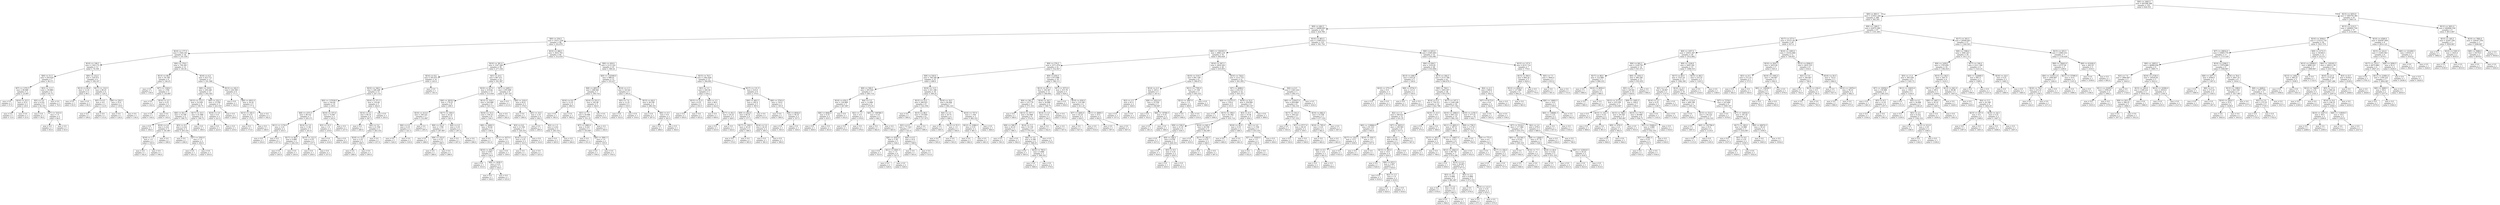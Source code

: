 digraph Tree {
node [shape=box] ;
0 [label="X[9] <= 1683.5\nmse = 645398.368\nsamples = 331\nvalue = 826.553"] ;
1 [label="X[9] <= 893.5\nmse = 123021.244\nsamples = 288\nvalue = 582.201"] ;
0 -> 1 [labeldistance=2.5, labelangle=45, headlabel="True"] ;
2 [label="X[9] <= 482.5\nmse = 34688.693\nsamples = 221\nvalue = 424.769"] ;
1 -> 2 ;
3 [label="X[9] <= 254.5\nmse = 10211.536\nsamples = 98\nvalue = 252.878"] ;
2 -> 3 ;
4 [label="X[10] <= 177.0\nmse = 3582.541\nsamples = 34\nvalue = 141.559"] ;
3 -> 4 ;
5 [label="X[10] <= 108.5\nmse = 1303.172\nsamples = 13\nvalue = 76.538"] ;
4 -> 5 ;
6 [label="X[9] <= 51.5\nmse = 450.816\nsamples = 7\nvalue = 48.571"] ;
5 -> 6 ;
7 [label="X[7] <= 1370.5\nmse = 80.889\nsamples = 3\nvalue = 25.667"] ;
6 -> 7 ;
8 [label="mse = 0.0\nsamples = 1\nvalue = 37.0"] ;
7 -> 8 ;
9 [label="X[10] <= 25.5\nmse = 25.0\nsamples = 2\nvalue = 20.0"] ;
7 -> 9 ;
10 [label="mse = 0.0\nsamples = 1\nvalue = 15.0"] ;
9 -> 10 ;
11 [label="mse = 0.0\nsamples = 1\nvalue = 25.0"] ;
9 -> 11 ;
12 [label="X[3] <= 11.5\nmse = 39.688\nsamples = 4\nvalue = 65.75"] ;
6 -> 12 ;
13 [label="X[5] <= 3.0\nmse = 6.222\nsamples = 3\nvalue = 62.333"] ;
12 -> 13 ;
14 [label="mse = 0.0\nsamples = 1\nvalue = 59.0"] ;
13 -> 14 ;
15 [label="X[7] <= 3333.0\nmse = 1.0\nsamples = 2\nvalue = 64.0"] ;
13 -> 15 ;
16 [label="mse = 0.0\nsamples = 1\nvalue = 65.0"] ;
15 -> 16 ;
17 [label="mse = 0.0\nsamples = 1\nvalue = 63.0"] ;
15 -> 17 ;
18 [label="mse = 0.0\nsamples = 1\nvalue = 76.0"] ;
12 -> 18 ;
19 [label="X[9] <= 122.5\nmse = 320.472\nsamples = 6\nvalue = 109.167"] ;
5 -> 19 ;
20 [label="X[13] <= 85.0\nmse = 12.25\nsamples = 2\nvalue = 86.5"] ;
19 -> 20 ;
21 [label="mse = 0.0\nsamples = 1\nvalue = 83.0"] ;
20 -> 21 ;
22 [label="mse = 0.0\nsamples = 1\nvalue = 90.0"] ;
20 -> 22 ;
23 [label="X[17] <= 110.5\nmse = 89.25\nsamples = 4\nvalue = 120.5"] ;
19 -> 23 ;
24 [label="X[5] <= 6.5\nmse = 9.0\nsamples = 2\nvalue = 112.0"] ;
23 -> 24 ;
25 [label="mse = 0.0\nsamples = 1\nvalue = 109.0"] ;
24 -> 25 ;
26 [label="mse = 0.0\nsamples = 1\nvalue = 115.0"] ;
24 -> 26 ;
27 [label="X[9] <= 230.5\nmse = 25.0\nsamples = 2\nvalue = 129.0"] ;
23 -> 27 ;
28 [label="mse = 0.0\nsamples = 1\nvalue = 124.0"] ;
27 -> 28 ;
29 [label="mse = 0.0\nsamples = 1\nvalue = 134.0"] ;
27 -> 29 ;
30 [label="X[9] <= 178.0\nmse = 756.345\nsamples = 21\nvalue = 181.81"] ;
4 -> 30 ;
31 [label="X[13] <= 96.0\nmse = 36.188\nsamples = 4\nvalue = 140.25"] ;
30 -> 31 ;
32 [label="mse = 0.0\nsamples = 1\nvalue = 130.0"] ;
31 -> 32 ;
33 [label="X[7] <= 1320.0\nmse = 1.556\nsamples = 3\nvalue = 143.667"] ;
31 -> 33 ;
34 [label="mse = 0.0\nsamples = 1\nvalue = 142.0"] ;
33 -> 34 ;
35 [label="X[14] <= 2.5\nmse = 0.25\nsamples = 2\nvalue = 144.5"] ;
33 -> 35 ;
36 [label="mse = 0.0\nsamples = 1\nvalue = 144.0"] ;
35 -> 36 ;
37 [label="mse = 0.0\nsamples = 1\nvalue = 145.0"] ;
35 -> 37 ;
38 [label="X[16] <= 6.5\nmse = 423.772\nsamples = 17\nvalue = 191.588"] ;
30 -> 38 ;
39 [label="X[9] <= 219.0\nmse = 204.248\nsamples = 11\nvalue = 202.545"] ;
38 -> 39 ;
40 [label="X[13] <= 172.5\nmse = 52.938\nsamples = 8\nvalue = 194.75"] ;
39 -> 40 ;
41 [label="X[8] <= 921.5\nmse = 14.188\nsamples = 4\nvalue = 189.75"] ;
40 -> 41 ;
42 [label="mse = 0.0\nsamples = 1\nvalue = 184.0"] ;
41 -> 42 ;
43 [label="X[16] <= 4.0\nmse = 4.222\nsamples = 3\nvalue = 191.667"] ;
41 -> 43 ;
44 [label="X[16] <= 1.5\nmse = 1.0\nsamples = 2\nvalue = 193.0"] ;
43 -> 44 ;
45 [label="mse = 0.0\nsamples = 1\nvalue = 192.0"] ;
44 -> 45 ;
46 [label="mse = 0.0\nsamples = 1\nvalue = 194.0"] ;
44 -> 46 ;
47 [label="mse = 0.0\nsamples = 1\nvalue = 189.0"] ;
43 -> 47 ;
48 [label="X[17] <= 25.5\nmse = 41.688\nsamples = 4\nvalue = 199.75"] ;
40 -> 48 ;
49 [label="X[5] <= 9.5\nmse = 4.222\nsamples = 3\nvalue = 203.333"] ;
48 -> 49 ;
50 [label="mse = 0.0\nsamples = 1\nvalue = 206.0"] ;
49 -> 50 ;
51 [label="X[7] <= 2502.0\nmse = 1.0\nsamples = 2\nvalue = 202.0"] ;
49 -> 51 ;
52 [label="mse = 0.0\nsamples = 1\nvalue = 201.0"] ;
51 -> 52 ;
53 [label="mse = 0.0\nsamples = 1\nvalue = 203.0"] ;
51 -> 53 ;
54 [label="mse = 0.0\nsamples = 1\nvalue = 189.0"] ;
48 -> 54 ;
55 [label="X[9] <= 232.5\nmse = 13.556\nsamples = 3\nvalue = 223.333"] ;
39 -> 55 ;
56 [label="X[16] <= 3.0\nmse = 4.0\nsamples = 2\nvalue = 221.0"] ;
55 -> 56 ;
57 [label="mse = 0.0\nsamples = 1\nvalue = 223.0"] ;
56 -> 57 ;
58 [label="mse = 0.0\nsamples = 1\nvalue = 219.0"] ;
56 -> 58 ;
59 [label="mse = 0.0\nsamples = 1\nvalue = 228.0"] ;
55 -> 59 ;
60 [label="X[13] <= 162.5\nmse = 202.583\nsamples = 6\nvalue = 171.5"] ;
38 -> 60 ;
61 [label="mse = 0.0\nsamples = 1\nvalue = 142.0"] ;
60 -> 61 ;
62 [label="X[8] <= 4931.0\nmse = 34.24\nsamples = 5\nvalue = 177.4"] ;
60 -> 62 ;
63 [label="X[13] <= 183.5\nmse = 6.25\nsamples = 2\nvalue = 170.5"] ;
62 -> 63 ;
64 [label="mse = 0.0\nsamples = 1\nvalue = 173.0"] ;
63 -> 64 ;
65 [label="mse = 0.0\nsamples = 1\nvalue = 168.0"] ;
63 -> 65 ;
66 [label="mse = 0.0\nsamples = 3\nvalue = 182.0"] ;
62 -> 66 ;
67 [label="X[10] <= 484.5\nmse = 3652.703\nsamples = 64\nvalue = 312.016"] ;
3 -> 67 ;
68 [label="X[10] <= 381.0\nmse = 1547.268\nsamples = 39\nvalue = 277.256"] ;
67 -> 68 ;
69 [label="X[14] <= 8.0\nmse = 505.875\nsamples = 16\nvalue = 243.0"] ;
68 -> 69 ;
70 [label="X[10] <= 348.5\nmse = 266.249\nsamples = 15\nvalue = 247.133"] ;
69 -> 70 ;
71 [label="X[0] <= 137039.5\nmse = 144.64\nsamples = 10\nvalue = 239.4"] ;
70 -> 71 ;
72 [label="X[8] <= 2373.5\nmse = 48.531\nsamples = 7\nvalue = 245.571"] ;
71 -> 72 ;
73 [label="X[11] <= 1176.0\nmse = 2.25\nsamples = 2\nvalue = 255.5"] ;
72 -> 73 ;
74 [label="mse = 0.0\nsamples = 1\nvalue = 254.0"] ;
73 -> 74 ;
75 [label="mse = 0.0\nsamples = 1\nvalue = 257.0"] ;
73 -> 75 ;
76 [label="X[14] <= 3.0\nmse = 11.84\nsamples = 5\nvalue = 241.6"] ;
72 -> 76 ;
77 [label="X[17] <= 89.5\nmse = 0.889\nsamples = 3\nvalue = 244.333"] ;
76 -> 77 ;
78 [label="mse = 0.0\nsamples = 2\nvalue = 245.0"] ;
77 -> 78 ;
79 [label="mse = 0.0\nsamples = 1\nvalue = 243.0"] ;
77 -> 79 ;
80 [label="X[15] <= 121.0\nmse = 0.25\nsamples = 2\nvalue = 237.5"] ;
76 -> 80 ;
81 [label="mse = 0.0\nsamples = 1\nvalue = 238.0"] ;
80 -> 81 ;
82 [label="mse = 0.0\nsamples = 1\nvalue = 237.0"] ;
80 -> 82 ;
83 [label="X[10] <= 337.0\nmse = 72.667\nsamples = 3\nvalue = 225.0"] ;
71 -> 83 ;
84 [label="X[3] <= 10.5\nmse = 1.0\nsamples = 2\nvalue = 219.0"] ;
83 -> 84 ;
85 [label="mse = 0.0\nsamples = 1\nvalue = 218.0"] ;
84 -> 85 ;
86 [label="mse = 0.0\nsamples = 1\nvalue = 220.0"] ;
84 -> 86 ;
87 [label="mse = 0.0\nsamples = 1\nvalue = 237.0"] ;
83 -> 87 ;
88 [label="X[10] <= 371.5\nmse = 150.64\nsamples = 5\nvalue = 262.6"] ;
70 -> 88 ;
89 [label="X[14] <= 0.5\nmse = 68.25\nsamples = 4\nvalue = 267.5"] ;
88 -> 89 ;
90 [label="mse = 0.0\nsamples = 1\nvalue = 280.0"] ;
89 -> 90 ;
91 [label="X[4] <= 5.0\nmse = 21.556\nsamples = 3\nvalue = 263.333"] ;
89 -> 91 ;
92 [label="X[16] <= 15.0\nmse = 2.25\nsamples = 2\nvalue = 266.5"] ;
91 -> 92 ;
93 [label="mse = 0.0\nsamples = 1\nvalue = 268.0"] ;
92 -> 93 ;
94 [label="mse = 0.0\nsamples = 1\nvalue = 265.0"] ;
92 -> 94 ;
95 [label="mse = 0.0\nsamples = 1\nvalue = 257.0"] ;
91 -> 95 ;
96 [label="mse = 0.0\nsamples = 1\nvalue = 243.0"] ;
88 -> 96 ;
97 [label="mse = 0.0\nsamples = 1\nvalue = 181.0"] ;
69 -> 97 ;
98 [label="X[3] <= 10.5\nmse = 887.471\nsamples = 23\nvalue = 301.087"] ;
68 -> 98 ;
99 [label="X[10] <= 427.0\nmse = 419.82\nsamples = 17\nvalue = 313.059"] ;
98 -> 99 ;
100 [label="X[8] <= 3818.0\nmse = 179.25\nsamples = 8\nvalue = 299.5"] ;
99 -> 100 ;
101 [label="X[10] <= 413.0\nmse = 160.222\nsamples = 3\nvalue = 312.667"] ;
100 -> 101 ;
102 [label="X[6] <= 0.5\nmse = 6.25\nsamples = 2\nvalue = 321.5"] ;
101 -> 102 ;
103 [label="mse = 0.0\nsamples = 1\nvalue = 324.0"] ;
102 -> 103 ;
104 [label="mse = 0.0\nsamples = 1\nvalue = 319.0"] ;
102 -> 104 ;
105 [label="mse = 0.0\nsamples = 1\nvalue = 295.0"] ;
101 -> 105 ;
106 [label="X[17] <= 106.0\nmse = 24.24\nsamples = 5\nvalue = 291.6"] ;
100 -> 106 ;
107 [label="X[9] <= 312.0\nmse = 1.556\nsamples = 3\nvalue = 287.667"] ;
106 -> 107 ;
108 [label="mse = 0.0\nsamples = 1\nvalue = 286.0"] ;
107 -> 108 ;
109 [label="X[9] <= 333.0\nmse = 0.25\nsamples = 2\nvalue = 288.5"] ;
107 -> 109 ;
110 [label="mse = 0.0\nsamples = 1\nvalue = 289.0"] ;
109 -> 110 ;
111 [label="mse = 0.0\nsamples = 1\nvalue = 288.0"] ;
109 -> 111 ;
112 [label="X[4] <= 4.5\nmse = 0.25\nsamples = 2\nvalue = 297.5"] ;
106 -> 112 ;
113 [label="mse = 0.0\nsamples = 1\nvalue = 297.0"] ;
112 -> 113 ;
114 [label="mse = 0.0\nsamples = 1\nvalue = 298.0"] ;
112 -> 114 ;
115 [label="X[13] <= 316.5\nmse = 324.988\nsamples = 9\nvalue = 325.111"] ;
99 -> 115 ;
116 [label="X[16] <= 10.5\nmse = 104.25\nsamples = 8\nvalue = 330.5"] ;
115 -> 116 ;
117 [label="X[8] <= 2600.5\nmse = 54.64\nsamples = 5\nvalue = 336.6"] ;
116 -> 117 ;
118 [label="mse = 0.0\nsamples = 1\nvalue = 351.0"] ;
117 -> 118 ;
119 [label="X[11] <= 3475.0\nmse = 3.5\nsamples = 4\nvalue = 333.0"] ;
117 -> 119 ;
120 [label="X[10] <= 450.5\nmse = 0.667\nsamples = 3\nvalue = 334.0"] ;
119 -> 120 ;
121 [label="mse = 0.0\nsamples = 1\nvalue = 333.0"] ;
120 -> 121 ;
122 [label="X[8] <= 3439.5\nmse = 0.25\nsamples = 2\nvalue = 334.5"] ;
120 -> 122 ;
123 [label="mse = 0.0\nsamples = 1\nvalue = 334.0"] ;
122 -> 123 ;
124 [label="mse = 0.0\nsamples = 1\nvalue = 335.0"] ;
122 -> 124 ;
125 [label="mse = 0.0\nsamples = 1\nvalue = 330.0"] ;
119 -> 125 ;
126 [label="X[3] <= 9.0\nmse = 21.556\nsamples = 3\nvalue = 320.333"] ;
116 -> 126 ;
127 [label="X[14] <= 4.5\nmse = 2.25\nsamples = 2\nvalue = 323.5"] ;
126 -> 127 ;
128 [label="mse = 0.0\nsamples = 1\nvalue = 322.0"] ;
127 -> 128 ;
129 [label="mse = 0.0\nsamples = 1\nvalue = 325.0"] ;
127 -> 129 ;
130 [label="mse = 0.0\nsamples = 1\nvalue = 314.0"] ;
126 -> 130 ;
131 [label="mse = 0.0\nsamples = 1\nvalue = 282.0"] ;
115 -> 131 ;
132 [label="X[7] <= 2495.5\nmse = 655.806\nsamples = 6\nvalue = 267.167"] ;
98 -> 132 ;
133 [label="mse = 0.0\nsamples = 1\nvalue = 213.0"] ;
132 -> 133 ;
134 [label="X[9] <= 318.0\nmse = 82.8\nsamples = 5\nvalue = 278.0"] ;
132 -> 134 ;
135 [label="mse = 0.0\nsamples = 1\nvalue = 260.0"] ;
134 -> 135 ;
136 [label="X[5] <= 10.0\nmse = 2.25\nsamples = 4\nvalue = 282.5"] ;
134 -> 136 ;
137 [label="mse = 0.0\nsamples = 1\nvalue = 280.0"] ;
136 -> 137 ;
138 [label="X[2] <= 1.5\nmse = 0.222\nsamples = 3\nvalue = 283.333"] ;
136 -> 138 ;
139 [label="mse = 0.0\nsamples = 2\nvalue = 283.0"] ;
138 -> 139 ;
140 [label="mse = 0.0\nsamples = 1\nvalue = 284.0"] ;
138 -> 140 ;
141 [label="X[9] <= 426.0\nmse = 2112.102\nsamples = 25\nvalue = 366.24"] ;
67 -> 141 ;
142 [label="X[0] <= 132509.0\nmse = 988.41\nsamples = 12\nvalue = 335.417"] ;
141 -> 142 ;
143 [label="X[8] <= 4853.5\nmse = 489.061\nsamples = 7\nvalue = 356.714"] ;
142 -> 143 ;
144 [label="X[16] <= 6.0\nmse = 12.25\nsamples = 2\nvalue = 386.5"] ;
143 -> 144 ;
145 [label="mse = 0.0\nsamples = 1\nvalue = 383.0"] ;
144 -> 145 ;
146 [label="mse = 0.0\nsamples = 1\nvalue = 390.0"] ;
144 -> 146 ;
147 [label="X[10] <= 553.5\nmse = 182.96\nsamples = 5\nvalue = 344.8"] ;
143 -> 147 ;
148 [label="X[3] <= 7.5\nmse = 20.688\nsamples = 4\nvalue = 351.25"] ;
147 -> 148 ;
149 [label="X[7] <= 2983.0\nmse = 4.222\nsamples = 3\nvalue = 353.667"] ;
148 -> 149 ;
150 [label="mse = 0.0\nsamples = 1\nvalue = 351.0"] ;
149 -> 150 ;
151 [label="X[8] <= 5691.5\nmse = 1.0\nsamples = 2\nvalue = 355.0"] ;
149 -> 151 ;
152 [label="mse = 0.0\nsamples = 1\nvalue = 356.0"] ;
151 -> 152 ;
153 [label="mse = 0.0\nsamples = 1\nvalue = 354.0"] ;
151 -> 153 ;
154 [label="mse = 0.0\nsamples = 1\nvalue = 344.0"] ;
148 -> 154 ;
155 [label="mse = 0.0\nsamples = 1\nvalue = 319.0"] ;
147 -> 155 ;
156 [label="X[14] <= 2.5\nmse = 163.44\nsamples = 5\nvalue = 305.6"] ;
142 -> 156 ;
157 [label="X[5] <= 7.0\nmse = 12.25\nsamples = 2\nvalue = 319.5"] ;
156 -> 157 ;
158 [label="mse = 0.0\nsamples = 1\nvalue = 323.0"] ;
157 -> 158 ;
159 [label="mse = 0.0\nsamples = 1\nvalue = 316.0"] ;
157 -> 159 ;
160 [label="X[15] <= 64.0\nmse = 49.556\nsamples = 3\nvalue = 296.333"] ;
156 -> 160 ;
161 [label="mse = 0.0\nsamples = 1\nvalue = 287.0"] ;
160 -> 161 ;
162 [label="X[6] <= 0.5\nmse = 9.0\nsamples = 2\nvalue = 301.0"] ;
160 -> 162 ;
163 [label="mse = 0.0\nsamples = 1\nvalue = 298.0"] ;
162 -> 163 ;
164 [label="mse = 0.0\nsamples = 1\nvalue = 304.0"] ;
162 -> 164 ;
165 [label="X[15] <= 76.5\nmse = 1462.828\nsamples = 13\nvalue = 394.692"] ;
141 -> 165 ;
166 [label="X[3] <= 3.5\nmse = 284.56\nsamples = 5\nvalue = 434.2"] ;
165 -> 166 ;
167 [label="X[15] <= 21.0\nmse = 6.25\nsamples = 2\nvalue = 452.5"] ;
166 -> 167 ;
168 [label="mse = 0.0\nsamples = 1\nvalue = 450.0"] ;
167 -> 168 ;
169 [label="mse = 0.0\nsamples = 1\nvalue = 455.0"] ;
167 -> 169 ;
170 [label="X[4] <= 3.5\nmse = 98.0\nsamples = 3\nvalue = 422.0"] ;
166 -> 170 ;
171 [label="mse = 0.0\nsamples = 1\nvalue = 409.0"] ;
170 -> 171 ;
172 [label="X[17] <= 95.5\nmse = 20.25\nsamples = 2\nvalue = 428.5"] ;
170 -> 172 ;
173 [label="mse = 0.0\nsamples = 1\nvalue = 433.0"] ;
172 -> 173 ;
174 [label="mse = 0.0\nsamples = 1\nvalue = 424.0"] ;
172 -> 174 ;
175 [label="X[17] <= 131.5\nmse = 614.0\nsamples = 8\nvalue = 370.0"] ;
165 -> 175 ;
176 [label="X[9] <= 462.5\nmse = 292.4\nsamples = 5\nvalue = 385.0"] ;
175 -> 176 ;
177 [label="X[9] <= 442.0\nmse = 84.25\nsamples = 4\nvalue = 377.5"] ;
176 -> 177 ;
178 [label="X[17] <= 109.5\nmse = 20.25\nsamples = 2\nvalue = 369.5"] ;
177 -> 178 ;
179 [label="mse = 0.0\nsamples = 1\nvalue = 374.0"] ;
178 -> 179 ;
180 [label="mse = 0.0\nsamples = 1\nvalue = 365.0"] ;
178 -> 180 ;
181 [label="X[14] <= 5.0\nmse = 20.25\nsamples = 2\nvalue = 385.5"] ;
177 -> 181 ;
182 [label="mse = 0.0\nsamples = 1\nvalue = 381.0"] ;
181 -> 182 ;
183 [label="mse = 0.0\nsamples = 1\nvalue = 390.0"] ;
181 -> 183 ;
184 [label="mse = 0.0\nsamples = 1\nvalue = 415.0"] ;
176 -> 184 ;
185 [label="X[8] <= 5763.0\nmse = 150.0\nsamples = 3\nvalue = 345.0"] ;
175 -> 185 ;
186 [label="mse = 0.0\nsamples = 1\nvalue = 360.0"] ;
185 -> 186 ;
187 [label="X[8] <= 6934.0\nmse = 56.25\nsamples = 2\nvalue = 337.5"] ;
185 -> 187 ;
188 [label="mse = 0.0\nsamples = 1\nvalue = 345.0"] ;
187 -> 188 ;
189 [label="mse = 0.0\nsamples = 1\nvalue = 330.0"] ;
187 -> 189 ;
190 [label="X[10] <= 863.5\nmse = 11893.013\nsamples = 123\nvalue = 561.724"] ;
2 -> 190 ;
191 [label="X[0] <= 130195.5\nmse = 4983.119\nsamples = 70\nvalue = 492.629"] ;
190 -> 191 ;
192 [label="X[9] <= 576.5\nmse = 2571.678\nsamples = 41\nvalue = 532.927"] ;
191 -> 192 ;
193 [label="X[9] <= 520.0\nmse = 794.348\nsamples = 23\nvalue = 496.0"] ;
192 -> 193 ;
194 [label="X[9] <= 506.5\nmse = 305.918\nsamples = 7\nvalue = 465.714"] ;
193 -> 194 ;
195 [label="X[10] <= 654.5\nmse = 126.889\nsamples = 3\nvalue = 447.667"] ;
194 -> 195 ;
196 [label="X[8] <= 6640.0\nmse = 6.25\nsamples = 2\nvalue = 455.5"] ;
195 -> 196 ;
197 [label="mse = 0.0\nsamples = 1\nvalue = 458.0"] ;
196 -> 197 ;
198 [label="mse = 0.0\nsamples = 1\nvalue = 453.0"] ;
196 -> 198 ;
199 [label="mse = 0.0\nsamples = 1\nvalue = 432.0"] ;
195 -> 199 ;
200 [label="X[4] <= 5.5\nmse = 12.688\nsamples = 4\nvalue = 479.25"] ;
194 -> 200 ;
201 [label="X[2] <= 1.5\nmse = 4.0\nsamples = 2\nvalue = 476.0"] ;
200 -> 201 ;
202 [label="mse = 0.0\nsamples = 1\nvalue = 474.0"] ;
201 -> 202 ;
203 [label="mse = 0.0\nsamples = 1\nvalue = 478.0"] ;
201 -> 203 ;
204 [label="X[0] <= 108788.5\nmse = 0.25\nsamples = 2\nvalue = 482.5"] ;
200 -> 204 ;
205 [label="mse = 0.0\nsamples = 1\nvalue = 482.0"] ;
204 -> 205 ;
206 [label="mse = 0.0\nsamples = 1\nvalue = 483.0"] ;
204 -> 206 ;
207 [label="X[16] <= 13.5\nmse = 431.188\nsamples = 16\nvalue = 509.25"] ;
193 -> 207 ;
208 [label="X[15] <= 23.5\nmse = 296.025\nsamples = 9\nvalue = 522.556"] ;
207 -> 208 ;
209 [label="mse = 0.0\nsamples = 1\nvalue = 560.0"] ;
208 -> 209 ;
210 [label="X[15] <= 88.5\nmse = 135.859\nsamples = 8\nvalue = 517.875"] ;
208 -> 210 ;
211 [label="X[3] <= 6.5\nmse = 77.143\nsamples = 7\nvalue = 521.0"] ;
210 -> 211 ;
212 [label="X[8] <= 4543.0\nmse = 3.36\nsamples = 5\nvalue = 526.2"] ;
211 -> 212 ;
213 [label="mse = 0.0\nsamples = 1\nvalue = 523.0"] ;
212 -> 213 ;
214 [label="X[11] <= 6401.5\nmse = 1.0\nsamples = 4\nvalue = 527.0"] ;
212 -> 214 ;
215 [label="mse = 0.0\nsamples = 2\nvalue = 528.0"] ;
214 -> 215 ;
216 [label="mse = 0.0\nsamples = 2\nvalue = 526.0"] ;
214 -> 216 ;
217 [label="X[4] <= 6.5\nmse = 25.0\nsamples = 2\nvalue = 508.0"] ;
211 -> 217 ;
218 [label="mse = 0.0\nsamples = 1\nvalue = 503.0"] ;
217 -> 218 ;
219 [label="mse = 0.0\nsamples = 1\nvalue = 513.0"] ;
217 -> 219 ;
220 [label="mse = 0.0\nsamples = 1\nvalue = 496.0"] ;
210 -> 220 ;
221 [label="X[16] <= 18.5\nmse = 84.694\nsamples = 7\nvalue = 492.143"] ;
207 -> 221 ;
222 [label="X[4] <= 2.5\nmse = 20.75\nsamples = 4\nvalue = 499.5"] ;
221 -> 222 ;
223 [label="mse = 0.0\nsamples = 2\nvalue = 495.0"] ;
222 -> 223 ;
224 [label="X[15] <= 55.5\nmse = 1.0\nsamples = 2\nvalue = 504.0"] ;
222 -> 224 ;
225 [label="mse = 0.0\nsamples = 1\nvalue = 505.0"] ;
224 -> 225 ;
226 [label="mse = 0.0\nsamples = 1\nvalue = 503.0"] ;
224 -> 226 ;
227 [label="X[10] <= 757.0\nmse = 1.556\nsamples = 3\nvalue = 482.333"] ;
221 -> 227 ;
228 [label="X[12] <= 2386.0\nmse = 0.25\nsamples = 2\nvalue = 481.5"] ;
227 -> 228 ;
229 [label="mse = 0.0\nsamples = 1\nvalue = 482.0"] ;
228 -> 229 ;
230 [label="mse = 0.0\nsamples = 1\nvalue = 481.0"] ;
228 -> 230 ;
231 [label="mse = 0.0\nsamples = 1\nvalue = 484.0"] ;
227 -> 231 ;
232 [label="X[9] <= 654.5\nmse = 873.988\nsamples = 18\nvalue = 580.111"] ;
192 -> 232 ;
233 [label="X[13] <= 457.5\nmse = 194.367\nsamples = 13\nvalue = 564.692"] ;
232 -> 233 ;
234 [label="X[9] <= 581.5\nmse = 123.778\nsamples = 9\nvalue = 571.333"] ;
233 -> 234 ;
235 [label="mse = 0.0\nsamples = 1\nvalue = 548.0"] ;
234 -> 235 ;
236 [label="X[13] <= 357.5\nmse = 62.688\nsamples = 8\nvalue = 574.25"] ;
234 -> 236 ;
237 [label="X[9] <= 599.5\nmse = 20.25\nsamples = 2\nvalue = 586.5"] ;
236 -> 237 ;
238 [label="mse = 0.0\nsamples = 1\nvalue = 591.0"] ;
237 -> 238 ;
239 [label="mse = 0.0\nsamples = 1\nvalue = 582.0"] ;
237 -> 239 ;
240 [label="X[14] <= 5.5\nmse = 10.139\nsamples = 6\nvalue = 570.167"] ;
236 -> 240 ;
241 [label="X[4] <= 3.0\nmse = 4.188\nsamples = 4\nvalue = 568.25"] ;
240 -> 241 ;
242 [label="mse = 0.0\nsamples = 1\nvalue = 565.0"] ;
241 -> 242 ;
243 [label="X[10] <= 785.0\nmse = 0.889\nsamples = 3\nvalue = 569.333"] ;
241 -> 243 ;
244 [label="mse = 0.0\nsamples = 1\nvalue = 568.0"] ;
243 -> 244 ;
245 [label="mse = 0.0\nsamples = 2\nvalue = 570.0"] ;
243 -> 245 ;
246 [label="mse = 0.0\nsamples = 2\nvalue = 574.0"] ;
240 -> 246 ;
247 [label="X[16] <= 26.5\nmse = 30.688\nsamples = 4\nvalue = 549.75"] ;
233 -> 247 ;
248 [label="X[14] <= 3.5\nmse = 6.25\nsamples = 2\nvalue = 544.5"] ;
247 -> 248 ;
249 [label="mse = 0.0\nsamples = 1\nvalue = 542.0"] ;
248 -> 249 ;
250 [label="mse = 0.0\nsamples = 1\nvalue = 547.0"] ;
248 -> 250 ;
251 [label="mse = 0.0\nsamples = 2\nvalue = 555.0"] ;
247 -> 251 ;
252 [label="X[7] <= 3573.0\nmse = 415.76\nsamples = 5\nvalue = 620.2"] ;
232 -> 252 ;
253 [label="mse = 0.0\nsamples = 1\nvalue = 656.0"] ;
252 -> 253 ;
254 [label="X[10] <= 830.0\nmse = 119.188\nsamples = 4\nvalue = 611.25"] ;
252 -> 254 ;
255 [label="X[7] <= 4405.0\nmse = 42.25\nsamples = 2\nvalue = 620.5"] ;
254 -> 255 ;
256 [label="mse = 0.0\nsamples = 1\nvalue = 627.0"] ;
255 -> 256 ;
257 [label="mse = 0.0\nsamples = 1\nvalue = 614.0"] ;
255 -> 257 ;
258 [label="X[11] <= 4669.5\nmse = 25.0\nsamples = 2\nvalue = 602.0"] ;
254 -> 258 ;
259 [label="mse = 0.0\nsamples = 1\nvalue = 597.0"] ;
258 -> 259 ;
260 [label="mse = 0.0\nsamples = 1\nvalue = 607.0"] ;
258 -> 260 ;
261 [label="X[10] <= 597.5\nmse = 2850.502\nsamples = 29\nvalue = 435.655"] ;
191 -> 261 ;
262 [label="X[10] <= 519.5\nmse = 991.109\nsamples = 8\nvalue = 368.875"] ;
261 -> 262 ;
263 [label="X[14] <= 4.5\nmse = 293.2\nsamples = 5\nvalue = 347.0"] ;
262 -> 263 ;
264 [label="X[2] <= 2.5\nmse = 81.0\nsamples = 2\nvalue = 328.0"] ;
263 -> 264 ;
265 [label="mse = 0.0\nsamples = 1\nvalue = 337.0"] ;
264 -> 265 ;
266 [label="mse = 0.0\nsamples = 1\nvalue = 319.0"] ;
264 -> 266 ;
267 [label="X[8] <= 10213.0\nmse = 33.556\nsamples = 3\nvalue = 359.667"] ;
263 -> 267 ;
268 [label="mse = 0.0\nsamples = 1\nvalue = 352.0"] ;
267 -> 268 ;
269 [label="X[8] <= 19780.5\nmse = 6.25\nsamples = 2\nvalue = 363.5"] ;
267 -> 269 ;
270 [label="mse = 0.0\nsamples = 1\nvalue = 361.0"] ;
269 -> 270 ;
271 [label="mse = 0.0\nsamples = 1\nvalue = 366.0"] ;
269 -> 271 ;
272 [label="X[11] <= 7785.0\nmse = 27.556\nsamples = 3\nvalue = 405.333"] ;
262 -> 272 ;
273 [label="X[12] <= 3087.0\nmse = 1.0\nsamples = 2\nvalue = 409.0"] ;
272 -> 273 ;
274 [label="mse = 0.0\nsamples = 1\nvalue = 408.0"] ;
273 -> 274 ;
275 [label="mse = 0.0\nsamples = 1\nvalue = 410.0"] ;
273 -> 275 ;
276 [label="mse = 0.0\nsamples = 1\nvalue = 398.0"] ;
272 -> 276 ;
277 [label="X[10] <= 726.0\nmse = 1212.753\nsamples = 21\nvalue = 461.095"] ;
261 -> 277 ;
278 [label="X[7] <= 4688.0\nmse = 434.515\nsamples = 14\nvalue = 445.357"] ;
277 -> 278 ;
279 [label="X[0] <= 131373.5\nmse = 150.0\nsamples = 8\nvalue = 432.0"] ;
278 -> 279 ;
280 [label="mse = 0.0\nsamples = 1\nvalue = 406.0"] ;
279 -> 280 ;
281 [label="X[15] <= 196.0\nmse = 61.061\nsamples = 7\nvalue = 435.714"] ;
279 -> 281 ;
282 [label="X[9] <= 528.5\nmse = 21.25\nsamples = 4\nvalue = 430.5"] ;
281 -> 282 ;
283 [label="mse = 0.0\nsamples = 1\nvalue = 437.0"] ;
282 -> 283 ;
284 [label="X[9] <= 546.5\nmse = 9.556\nsamples = 3\nvalue = 428.333"] ;
282 -> 284 ;
285 [label="mse = 0.0\nsamples = 1\nvalue = 424.0"] ;
284 -> 285 ;
286 [label="X[5] <= 9.5\nmse = 0.25\nsamples = 2\nvalue = 430.5"] ;
284 -> 286 ;
287 [label="mse = 0.0\nsamples = 1\nvalue = 430.0"] ;
286 -> 287 ;
288 [label="mse = 0.0\nsamples = 1\nvalue = 431.0"] ;
286 -> 288 ;
289 [label="X[10] <= 645.5\nmse = 29.556\nsamples = 3\nvalue = 442.667"] ;
281 -> 289 ;
290 [label="mse = 0.0\nsamples = 1\nvalue = 435.0"] ;
289 -> 290 ;
291 [label="X[17] <= 262.5\nmse = 0.25\nsamples = 2\nvalue = 446.5"] ;
289 -> 291 ;
292 [label="mse = 0.0\nsamples = 1\nvalue = 446.0"] ;
291 -> 292 ;
293 [label="mse = 0.0\nsamples = 1\nvalue = 447.0"] ;
291 -> 293 ;
294 [label="X[16] <= 52.0\nmse = 258.806\nsamples = 6\nvalue = 463.167"] ;
278 -> 294 ;
295 [label="X[3] <= 8.5\nmse = 19.36\nsamples = 5\nvalue = 456.2"] ;
294 -> 295 ;
296 [label="X[16] <= 26.5\nmse = 0.25\nsamples = 2\nvalue = 460.5"] ;
295 -> 296 ;
297 [label="mse = 0.0\nsamples = 1\nvalue = 460.0"] ;
296 -> 297 ;
298 [label="mse = 0.0\nsamples = 1\nvalue = 461.0"] ;
296 -> 298 ;
299 [label="X[1] <= 2.0\nmse = 11.556\nsamples = 3\nvalue = 453.333"] ;
295 -> 299 ;
300 [label="X[7] <= 11620.0\nmse = 1.0\nsamples = 2\nvalue = 451.0"] ;
299 -> 300 ;
301 [label="mse = 0.0\nsamples = 1\nvalue = 452.0"] ;
300 -> 301 ;
302 [label="mse = 0.0\nsamples = 1\nvalue = 450.0"] ;
300 -> 302 ;
303 [label="mse = 0.0\nsamples = 1\nvalue = 458.0"] ;
299 -> 303 ;
304 [label="mse = 0.0\nsamples = 1\nvalue = 498.0"] ;
294 -> 304 ;
305 [label="X[4] <= 6.5\nmse = 1283.102\nsamples = 7\nvalue = 492.571"] ;
277 -> 305 ;
306 [label="X[0] <= 135037.0\nmse = 829.889\nsamples = 6\nvalue = 502.333"] ;
305 -> 306 ;
307 [label="X[17] <= 101.0\nmse = 356.222\nsamples = 3\nvalue = 527.333"] ;
306 -> 307 ;
308 [label="mse = 0.0\nsamples = 1\nvalue = 503.0"] ;
307 -> 308 ;
309 [label="X[7] <= 9717.0\nmse = 90.25\nsamples = 2\nvalue = 539.5"] ;
307 -> 309 ;
310 [label="mse = 0.0\nsamples = 1\nvalue = 530.0"] ;
309 -> 310 ;
311 [label="mse = 0.0\nsamples = 1\nvalue = 549.0"] ;
309 -> 311 ;
312 [label="X[10] <= 862.0\nmse = 53.556\nsamples = 3\nvalue = 477.333"] ;
306 -> 312 ;
313 [label="X[10] <= 795.0\nmse = 0.25\nsamples = 2\nvalue = 482.5"] ;
312 -> 313 ;
314 [label="mse = 0.0\nsamples = 1\nvalue = 482.0"] ;
313 -> 314 ;
315 [label="mse = 0.0\nsamples = 1\nvalue = 483.0"] ;
313 -> 315 ;
316 [label="mse = 0.0\nsamples = 1\nvalue = 467.0"] ;
312 -> 316 ;
317 [label="mse = 0.0\nsamples = 1\nvalue = 434.0"] ;
305 -> 317 ;
318 [label="X[9] <= 835.0\nmse = 6385.905\nsamples = 53\nvalue = 652.981"] ;
190 -> 318 ;
319 [label="X[9] <= 638.5\nmse = 3332.81\nsamples = 46\nvalue = 633.804"] ;
318 -> 319 ;
320 [label="X[13] <= 406.5\nmse = 418.24\nsamples = 5\nvalue = 526.6"] ;
319 -> 320 ;
321 [label="X[10] <= 2751.0\nmse = 8.0\nsamples = 3\nvalue = 511.0"] ;
320 -> 321 ;
322 [label="mse = 0.0\nsamples = 2\nvalue = 513.0"] ;
321 -> 322 ;
323 [label="mse = 0.0\nsamples = 1\nvalue = 507.0"] ;
321 -> 323 ;
324 [label="X[8] <= 9754.5\nmse = 121.0\nsamples = 2\nvalue = 550.0"] ;
320 -> 324 ;
325 [label="mse = 0.0\nsamples = 1\nvalue = 561.0"] ;
324 -> 325 ;
326 [label="mse = 0.0\nsamples = 1\nvalue = 539.0"] ;
324 -> 326 ;
327 [label="X[15] <= 304.5\nmse = 2115.766\nsamples = 41\nvalue = 646.878"] ;
319 -> 327 ;
328 [label="X[9] <= 709.5\nmse = 1605.507\nsamples = 38\nvalue = 653.579"] ;
327 -> 328 ;
329 [label="X[14] <= 4.5\nmse = 730.311\nsamples = 14\nvalue = 622.786"] ;
328 -> 329 ;
330 [label="X[2] <= 1.5\nmse = 349.021\nsamples = 12\nvalue = 631.25"] ;
329 -> 330 ;
331 [label="X[0] <= 118984.0\nmse = 81.333\nsamples = 6\nvalue = 645.0"] ;
330 -> 331 ;
332 [label="X[17] <= 120.5\nmse = 13.5\nsamples = 4\nvalue = 639.0"] ;
331 -> 332 ;
333 [label="X[6] <= 0.5\nmse = 2.0\nsamples = 3\nvalue = 641.0"] ;
332 -> 333 ;
334 [label="mse = 0.0\nsamples = 2\nvalue = 642.0"] ;
333 -> 334 ;
335 [label="mse = 0.0\nsamples = 1\nvalue = 639.0"] ;
333 -> 335 ;
336 [label="mse = 0.0\nsamples = 1\nvalue = 633.0"] ;
332 -> 336 ;
337 [label="X[10] <= 930.5\nmse = 1.0\nsamples = 2\nvalue = 657.0"] ;
331 -> 337 ;
338 [label="mse = 0.0\nsamples = 1\nvalue = 656.0"] ;
337 -> 338 ;
339 [label="mse = 0.0\nsamples = 1\nvalue = 658.0"] ;
337 -> 339 ;
340 [label="X[7] <= 5655.0\nmse = 238.583\nsamples = 6\nvalue = 617.5"] ;
330 -> 340 ;
341 [label="X[5] <= 6.0\nmse = 63.04\nsamples = 5\nvalue = 623.6"] ;
340 -> 341 ;
342 [label="X[13] <= 385.0\nmse = 14.0\nsamples = 4\nvalue = 620.0"] ;
341 -> 342 ;
343 [label="mse = 0.0\nsamples = 1\nvalue = 626.0"] ;
342 -> 343 ;
344 [label="X[9] <= 655.5\nmse = 2.667\nsamples = 3\nvalue = 618.0"] ;
342 -> 344 ;
345 [label="mse = 0.0\nsamples = 1\nvalue = 616.0"] ;
344 -> 345 ;
346 [label="X[2] <= 2.5\nmse = 1.0\nsamples = 2\nvalue = 619.0"] ;
344 -> 346 ;
347 [label="mse = 0.0\nsamples = 1\nvalue = 620.0"] ;
346 -> 347 ;
348 [label="mse = 0.0\nsamples = 1\nvalue = 618.0"] ;
346 -> 348 ;
349 [label="mse = 0.0\nsamples = 1\nvalue = 638.0"] ;
341 -> 349 ;
350 [label="mse = 0.0\nsamples = 1\nvalue = 587.0"] ;
340 -> 350 ;
351 [label="X[16] <= 23.5\nmse = 9.0\nsamples = 2\nvalue = 572.0"] ;
329 -> 351 ;
352 [label="mse = 0.0\nsamples = 1\nvalue = 575.0"] ;
351 -> 352 ;
353 [label="mse = 0.0\nsamples = 1\nvalue = 569.0"] ;
351 -> 353 ;
354 [label="X[17] <= 197.5\nmse = 1240.248\nsamples = 24\nvalue = 671.542"] ;
328 -> 354 ;
355 [label="X[10] <= 1060.0\nmse = 695.122\nsamples = 14\nvalue = 692.143"] ;
354 -> 355 ;
356 [label="X[11] <= 4852.5\nmse = 387.8\nsamples = 10\nvalue = 680.0"] ;
355 -> 356 ;
357 [label="X[13] <= 383.5\nmse = 36.0\nsamples = 2\nvalue = 714.0"] ;
356 -> 357 ;
358 [label="mse = 0.0\nsamples = 1\nvalue = 720.0"] ;
357 -> 358 ;
359 [label="mse = 0.0\nsamples = 1\nvalue = 708.0"] ;
357 -> 359 ;
360 [label="X[11] <= 14857.0\nmse = 114.5\nsamples = 8\nvalue = 671.5"] ;
356 -> 360 ;
361 [label="X[12] <= 2943.0\nmse = 68.776\nsamples = 7\nvalue = 674.286"] ;
360 -> 361 ;
362 [label="mse = 0.0\nsamples = 1\nvalue = 658.0"] ;
361 -> 362 ;
363 [label="X[14] <= 4.5\nmse = 28.667\nsamples = 6\nvalue = 677.0"] ;
361 -> 363 ;
364 [label="X[3] <= 3.5\nmse = 6.889\nsamples = 3\nvalue = 681.667"] ;
363 -> 364 ;
365 [label="mse = 0.0\nsamples = 1\nvalue = 678.0"] ;
364 -> 365 ;
366 [label="X[3] <= 5.0\nmse = 0.25\nsamples = 2\nvalue = 683.5"] ;
364 -> 366 ;
367 [label="mse = 0.0\nsamples = 1\nvalue = 684.0"] ;
366 -> 367 ;
368 [label="mse = 0.0\nsamples = 1\nvalue = 683.0"] ;
366 -> 368 ;
369 [label="X[2] <= 2.5\nmse = 6.889\nsamples = 3\nvalue = 672.333"] ;
363 -> 369 ;
370 [label="mse = 0.0\nsamples = 1\nvalue = 676.0"] ;
369 -> 370 ;
371 [label="X[15] <= 115.5\nmse = 0.25\nsamples = 2\nvalue = 670.5"] ;
369 -> 371 ;
372 [label="mse = 0.0\nsamples = 1\nvalue = 671.0"] ;
371 -> 372 ;
373 [label="mse = 0.0\nsamples = 1\nvalue = 670.0"] ;
371 -> 373 ;
374 [label="mse = 0.0\nsamples = 1\nvalue = 652.0"] ;
360 -> 374 ;
375 [label="X[9] <= 758.5\nmse = 173.25\nsamples = 4\nvalue = 722.5"] ;
355 -> 375 ;
376 [label="mse = 0.0\nsamples = 1\nvalue = 700.0"] ;
375 -> 376 ;
377 [label="X[9] <= 775.0\nmse = 6.0\nsamples = 3\nvalue = 730.0"] ;
375 -> 377 ;
378 [label="mse = 0.0\nsamples = 1\nvalue = 733.0"] ;
377 -> 378 ;
379 [label="X[17] <= 164.0\nmse = 2.25\nsamples = 2\nvalue = 728.5"] ;
377 -> 379 ;
380 [label="mse = 0.0\nsamples = 1\nvalue = 730.0"] ;
379 -> 380 ;
381 [label="mse = 0.0\nsamples = 1\nvalue = 727.0"] ;
379 -> 381 ;
382 [label="X[10] <= 1156.5\nmse = 577.41\nsamples = 10\nvalue = 642.7"] ;
354 -> 382 ;
383 [label="X[7] <= 5519.0\nmse = 117.984\nsamples = 8\nvalue = 633.375"] ;
382 -> 383 ;
384 [label="X[0] <= 122746.5\nmse = 6.222\nsamples = 3\nvalue = 645.333"] ;
383 -> 384 ;
385 [label="mse = 0.0\nsamples = 1\nvalue = 642.0"] ;
384 -> 385 ;
386 [label="X[14] <= 7.5\nmse = 1.0\nsamples = 2\nvalue = 647.0"] ;
384 -> 386 ;
387 [label="mse = 0.0\nsamples = 1\nvalue = 646.0"] ;
386 -> 387 ;
388 [label="mse = 0.0\nsamples = 1\nvalue = 648.0"] ;
386 -> 388 ;
389 [label="X[8] <= 12849.5\nmse = 47.76\nsamples = 5\nvalue = 626.2"] ;
383 -> 389 ;
390 [label="X[16] <= 40.0\nmse = 0.222\nsamples = 3\nvalue = 631.333"] ;
389 -> 390 ;
391 [label="mse = 0.0\nsamples = 1\nvalue = 632.0"] ;
390 -> 391 ;
392 [label="mse = 0.0\nsamples = 2\nvalue = 631.0"] ;
390 -> 392 ;
393 [label="X[0] <= 123618.5\nmse = 20.25\nsamples = 2\nvalue = 618.5"] ;
389 -> 393 ;
394 [label="mse = 0.0\nsamples = 1\nvalue = 623.0"] ;
393 -> 394 ;
395 [label="mse = 0.0\nsamples = 1\nvalue = 614.0"] ;
393 -> 395 ;
396 [label="X[2] <= 2.0\nmse = 676.0\nsamples = 2\nvalue = 680.0"] ;
382 -> 396 ;
397 [label="mse = 0.0\nsamples = 1\nvalue = 654.0"] ;
396 -> 397 ;
398 [label="mse = 0.0\nsamples = 1\nvalue = 706.0"] ;
396 -> 398 ;
399 [label="X[4] <= 4.5\nmse = 806.0\nsamples = 3\nvalue = 562.0"] ;
327 -> 399 ;
400 [label="X[7] <= 9172.0\nmse = 9.0\nsamples = 2\nvalue = 542.0"] ;
399 -> 400 ;
401 [label="mse = 0.0\nsamples = 1\nvalue = 545.0"] ;
400 -> 401 ;
402 [label="mse = 0.0\nsamples = 1\nvalue = 539.0"] ;
400 -> 402 ;
403 [label="mse = 0.0\nsamples = 1\nvalue = 602.0"] ;
399 -> 403 ;
404 [label="X[15] <= 137.0\nmse = 8151.714\nsamples = 7\nvalue = 779.0"] ;
318 -> 404 ;
405 [label="X[15] <= 99.0\nmse = 984.24\nsamples = 5\nvalue = 829.4"] ;
404 -> 405 ;
406 [label="X[12] <= 4000.0\nmse = 127.688\nsamples = 4\nvalue = 844.25"] ;
405 -> 406 ;
407 [label="mse = 0.0\nsamples = 1\nvalue = 863.0"] ;
406 -> 407 ;
408 [label="X[8] <= 14663.5\nmse = 14.0\nsamples = 3\nvalue = 838.0"] ;
406 -> 408 ;
409 [label="X[0] <= 108081.5\nmse = 2.25\nsamples = 2\nvalue = 835.5"] ;
408 -> 409 ;
410 [label="mse = 0.0\nsamples = 1\nvalue = 837.0"] ;
409 -> 410 ;
411 [label="mse = 0.0\nsamples = 1\nvalue = 834.0"] ;
409 -> 411 ;
412 [label="mse = 0.0\nsamples = 1\nvalue = 843.0"] ;
408 -> 412 ;
413 [label="mse = 0.0\nsamples = 1\nvalue = 770.0"] ;
405 -> 413 ;
414 [label="X[5] <= 7.5\nmse = 3844.0\nsamples = 2\nvalue = 653.0"] ;
404 -> 414 ;
415 [label="mse = 0.0\nsamples = 1\nvalue = 591.0"] ;
414 -> 415 ;
416 [label="mse = 0.0\nsamples = 1\nvalue = 715.0"] ;
414 -> 416 ;
417 [label="X[9] <= 1360.5\nmse = 62970.399\nsamples = 67\nvalue = 1101.493"] ;
1 -> 417 ;
418 [label="X[17] <= 277.0\nmse = 25127.04\nsamples = 40\nvalue = 937.4"] ;
417 -> 418 ;
419 [label="X[9] <= 1057.0\nmse = 10031.567\nsamples = 29\nvalue = 1012.862"] ;
418 -> 419 ;
420 [label="X[9] <= 942.5\nmse = 1229.781\nsamples = 14\nvalue = 921.071"] ;
419 -> 420 ;
421 [label="X[17] <= 98.0\nmse = 122.889\nsamples = 3\nvalue = 868.333"] ;
420 -> 421 ;
422 [label="mse = 0.0\nsamples = 1\nvalue = 884.0"] ;
421 -> 422 ;
423 [label="X[10] <= 8050.0\nmse = 0.25\nsamples = 2\nvalue = 860.5"] ;
421 -> 423 ;
424 [label="mse = 0.0\nsamples = 1\nvalue = 860.0"] ;
423 -> 424 ;
425 [label="mse = 0.0\nsamples = 1\nvalue = 861.0"] ;
423 -> 425 ;
426 [label="X[9] <= 1052.5\nmse = 566.248\nsamples = 11\nvalue = 935.455"] ;
420 -> 426 ;
427 [label="X[5] <= 3.5\nmse = 245.84\nsamples = 10\nvalue = 929.6"] ;
426 -> 427 ;
428 [label="X[12] <= 3172.0\nmse = 253.556\nsamples = 3\nvalue = 914.667"] ;
427 -> 428 ;
429 [label="mse = 0.0\nsamples = 1\nvalue = 937.0"] ;
428 -> 429 ;
430 [label="X[15] <= 101.5\nmse = 6.25\nsamples = 2\nvalue = 903.5"] ;
428 -> 430 ;
431 [label="mse = 0.0\nsamples = 1\nvalue = 906.0"] ;
430 -> 431 ;
432 [label="mse = 0.0\nsamples = 1\nvalue = 901.0"] ;
430 -> 432 ;
433 [label="X[9] <= 1005.5\nmse = 106.0\nsamples = 7\nvalue = 936.0"] ;
427 -> 433 ;
434 [label="X[13] <= 766.0\nmse = 29.556\nsamples = 3\nvalue = 945.667"] ;
433 -> 434 ;
435 [label="X[9] <= 976.5\nmse = 4.0\nsamples = 2\nvalue = 942.0"] ;
434 -> 435 ;
436 [label="mse = 0.0\nsamples = 1\nvalue = 940.0"] ;
435 -> 436 ;
437 [label="mse = 0.0\nsamples = 1\nvalue = 944.0"] ;
435 -> 437 ;
438 [label="mse = 0.0\nsamples = 1\nvalue = 953.0"] ;
434 -> 438 ;
439 [label="X[15] <= 176.5\nmse = 40.688\nsamples = 4\nvalue = 928.75"] ;
433 -> 439 ;
440 [label="X[7] <= 33464.0\nmse = 2.889\nsamples = 3\nvalue = 932.333"] ;
439 -> 440 ;
441 [label="X[7] <= 13961.0\nmse = 0.25\nsamples = 2\nvalue = 933.5"] ;
440 -> 441 ;
442 [label="mse = 0.0\nsamples = 1\nvalue = 933.0"] ;
441 -> 442 ;
443 [label="mse = 0.0\nsamples = 1\nvalue = 934.0"] ;
441 -> 443 ;
444 [label="mse = 0.0\nsamples = 1\nvalue = 930.0"] ;
440 -> 444 ;
445 [label="mse = 0.0\nsamples = 1\nvalue = 918.0"] ;
439 -> 445 ;
446 [label="mse = 0.0\nsamples = 1\nvalue = 994.0"] ;
426 -> 446 ;
447 [label="X[9] <= 1226.0\nmse = 3043.182\nsamples = 15\nvalue = 1098.533"] ;
419 -> 447 ;
448 [label="X[17] <= 90.5\nmse = 1523.16\nsamples = 13\nvalue = 1082.385"] ;
447 -> 448 ;
449 [label="X[1] <= 1.5\nmse = 28.667\nsamples = 3\nvalue = 1137.0"] ;
448 -> 449 ;
450 [label="X[14] <= 2.5\nmse = 6.25\nsamples = 2\nvalue = 1140.5"] ;
449 -> 450 ;
451 [label="mse = 0.0\nsamples = 1\nvalue = 1143.0"] ;
450 -> 451 ;
452 [label="mse = 0.0\nsamples = 1\nvalue = 1138.0"] ;
450 -> 452 ;
453 [label="mse = 0.0\nsamples = 1\nvalue = 1130.0"] ;
449 -> 453 ;
454 [label="X[14] <= 4.5\nmse = 808.2\nsamples = 10\nvalue = 1066.0"] ;
448 -> 454 ;
455 [label="X[9] <= 1114.0\nmse = 469.188\nsamples = 4\nvalue = 1091.25"] ;
454 -> 455 ;
456 [label="mse = 0.0\nsamples = 1\nvalue = 1058.0"] ;
455 -> 456 ;
457 [label="X[13] <= 514.5\nmse = 134.222\nsamples = 3\nvalue = 1102.333"] ;
455 -> 457 ;
458 [label="mse = 0.0\nsamples = 1\nvalue = 1087.0"] ;
457 -> 458 ;
459 [label="X[0] <= 101796.0\nmse = 25.0\nsamples = 2\nvalue = 1110.0"] ;
457 -> 459 ;
460 [label="mse = 0.0\nsamples = 1\nvalue = 1115.0"] ;
459 -> 460 ;
461 [label="mse = 0.0\nsamples = 1\nvalue = 1105.0"] ;
459 -> 461 ;
462 [label="X[7] <= 7278.0\nmse = 325.806\nsamples = 6\nvalue = 1049.167"] ;
454 -> 462 ;
463 [label="mse = 0.0\nsamples = 1\nvalue = 1078.0"] ;
462 -> 463 ;
464 [label="X[7] <= 10454.0\nmse = 191.44\nsamples = 5\nvalue = 1043.4"] ;
462 -> 464 ;
465 [label="X[17] <= 180.0\nmse = 10.889\nsamples = 3\nvalue = 1032.667"] ;
464 -> 465 ;
466 [label="mse = 0.0\nsamples = 1\nvalue = 1037.0"] ;
465 -> 466 ;
467 [label="X[3] <= 6.0\nmse = 2.25\nsamples = 2\nvalue = 1030.5"] ;
465 -> 467 ;
468 [label="mse = 0.0\nsamples = 1\nvalue = 1029.0"] ;
467 -> 468 ;
469 [label="mse = 0.0\nsamples = 1\nvalue = 1032.0"] ;
467 -> 469 ;
470 [label="X[8] <= 66074.5\nmse = 30.25\nsamples = 2\nvalue = 1059.5"] ;
464 -> 470 ;
471 [label="mse = 0.0\nsamples = 1\nvalue = 1065.0"] ;
470 -> 471 ;
472 [label="mse = 0.0\nsamples = 1\nvalue = 1054.0"] ;
470 -> 472 ;
473 [label="X[15] <= 88.5\nmse = 210.25\nsamples = 2\nvalue = 1203.5"] ;
447 -> 473 ;
474 [label="mse = 0.0\nsamples = 1\nvalue = 1218.0"] ;
473 -> 474 ;
475 [label="mse = 0.0\nsamples = 1\nvalue = 1189.0"] ;
473 -> 475 ;
476 [label="X[10] <= 1093.0\nmse = 10332.066\nsamples = 11\nvalue = 738.455"] ;
418 -> 476 ;
477 [label="X[10] <= 924.5\nmse = 3453.04\nsamples = 5\nvalue = 645.4"] ;
476 -> 477 ;
478 [label="X[3] <= 9.5\nmse = 272.25\nsamples = 2\nvalue = 575.5"] ;
477 -> 478 ;
479 [label="mse = 0.0\nsamples = 1\nvalue = 592.0"] ;
478 -> 479 ;
480 [label="mse = 0.0\nsamples = 1\nvalue = 559.0"] ;
478 -> 480 ;
481 [label="X[10] <= 1005.5\nmse = 144.667\nsamples = 3\nvalue = 692.0"] ;
477 -> 481 ;
482 [label="X[0] <= 129309.5\nmse = 25.0\nsamples = 2\nvalue = 700.0"] ;
481 -> 482 ;
483 [label="mse = 0.0\nsamples = 1\nvalue = 705.0"] ;
482 -> 483 ;
484 [label="mse = 0.0\nsamples = 1\nvalue = 695.0"] ;
482 -> 484 ;
485 [label="mse = 0.0\nsamples = 1\nvalue = 676.0"] ;
481 -> 485 ;
486 [label="X[12] <= 9584.0\nmse = 2835.333\nsamples = 6\nvalue = 816.0"] ;
476 -> 486 ;
487 [label="X[3] <= 5.0\nmse = 340.667\nsamples = 3\nvalue = 768.0"] ;
486 -> 487 ;
488 [label="mse = 0.0\nsamples = 1\nvalue = 742.0"] ;
487 -> 488 ;
489 [label="X[15] <= 234.0\nmse = 4.0\nsamples = 2\nvalue = 781.0"] ;
487 -> 489 ;
490 [label="mse = 0.0\nsamples = 1\nvalue = 779.0"] ;
489 -> 490 ;
491 [label="mse = 0.0\nsamples = 1\nvalue = 783.0"] ;
489 -> 491 ;
492 [label="X[16] <= 50.5\nmse = 722.0\nsamples = 3\nvalue = 864.0"] ;
486 -> 492 ;
493 [label="mse = 0.0\nsamples = 1\nvalue = 827.0"] ;
492 -> 493 ;
494 [label="X[12] <= 13676.0\nmse = 56.25\nsamples = 2\nvalue = 882.5"] ;
492 -> 494 ;
495 [label="mse = 0.0\nsamples = 1\nvalue = 890.0"] ;
494 -> 495 ;
496 [label="mse = 0.0\nsamples = 1\nvalue = 875.0"] ;
494 -> 496 ;
497 [label="X[17] <= 343.5\nmse = 20046.093\nsamples = 27\nvalue = 1344.593"] ;
417 -> 497 ;
498 [label="X[9] <= 1586.0\nmse = 5081.627\nsamples = 20\nvalue = 1411.15"] ;
497 -> 498 ;
499 [label="X[9] <= 1459.5\nmse = 1705.859\nsamples = 16\nvalue = 1382.625"] ;
498 -> 499 ;
500 [label="X[5] <= 11.0\nmse = 365.438\nsamples = 8\nvalue = 1345.75"] ;
499 -> 500 ;
501 [label="X[7] <= 10056.0\nmse = 130.889\nsamples = 3\nvalue = 1365.333"] ;
500 -> 501 ;
502 [label="mse = 0.0\nsamples = 1\nvalue = 1381.0"] ;
501 -> 502 ;
503 [label="X[5] <= 8.5\nmse = 12.25\nsamples = 2\nvalue = 1357.5"] ;
501 -> 503 ;
504 [label="mse = 0.0\nsamples = 1\nvalue = 1354.0"] ;
503 -> 504 ;
505 [label="mse = 0.0\nsamples = 1\nvalue = 1361.0"] ;
503 -> 505 ;
506 [label="X[11] <= 10433.0\nmse = 138.0\nsamples = 5\nvalue = 1334.0"] ;
500 -> 506 ;
507 [label="mse = 0.0\nsamples = 1\nvalue = 1313.0"] ;
506 -> 507 ;
508 [label="X[4] <= 4.5\nmse = 34.688\nsamples = 4\nvalue = 1339.25"] ;
506 -> 508 ;
509 [label="mse = 0.0\nsamples = 1\nvalue = 1330.0"] ;
508 -> 509 ;
510 [label="X[3] <= 2.5\nmse = 8.222\nsamples = 3\nvalue = 1342.333"] ;
508 -> 510 ;
511 [label="mse = 0.0\nsamples = 1\nvalue = 1346.0"] ;
510 -> 511 ;
512 [label="X[15] <= 212.0\nmse = 2.25\nsamples = 2\nvalue = 1340.5"] ;
510 -> 512 ;
513 [label="mse = 0.0\nsamples = 1\nvalue = 1342.0"] ;
512 -> 513 ;
514 [label="mse = 0.0\nsamples = 1\nvalue = 1339.0"] ;
512 -> 514 ;
515 [label="X[15] <= 139.5\nmse = 326.75\nsamples = 8\nvalue = 1419.5"] ;
499 -> 515 ;
516 [label="X[17] <= 120.5\nmse = 98.0\nsamples = 3\nvalue = 1439.0"] ;
515 -> 516 ;
517 [label="X[9] <= 1467.5\nmse = 20.25\nsamples = 2\nvalue = 1445.5"] ;
516 -> 517 ;
518 [label="mse = 0.0\nsamples = 1\nvalue = 1450.0"] ;
517 -> 518 ;
519 [label="mse = 0.0\nsamples = 1\nvalue = 1441.0"] ;
517 -> 519 ;
520 [label="mse = 0.0\nsamples = 1\nvalue = 1426.0"] ;
516 -> 520 ;
521 [label="X[13] <= 841.0\nmse = 98.96\nsamples = 5\nvalue = 1407.8"] ;
515 -> 521 ;
522 [label="mse = 0.0\nsamples = 1\nvalue = 1426.0"] ;
521 -> 522 ;
523 [label="X[4] <= 5.5\nmse = 20.188\nsamples = 4\nvalue = 1403.25"] ;
521 -> 523 ;
524 [label="X[15] <= 207.0\nmse = 4.0\nsamples = 2\nvalue = 1399.0"] ;
523 -> 524 ;
525 [label="mse = 0.0\nsamples = 1\nvalue = 1397.0"] ;
524 -> 525 ;
526 [label="mse = 0.0\nsamples = 1\nvalue = 1401.0"] ;
524 -> 526 ;
527 [label="X[16] <= 24.5\nmse = 0.25\nsamples = 2\nvalue = 1407.5"] ;
523 -> 527 ;
528 [label="mse = 0.0\nsamples = 1\nvalue = 1408.0"] ;
527 -> 528 ;
529 [label="mse = 0.0\nsamples = 1\nvalue = 1407.0"] ;
527 -> 529 ;
530 [label="X[17] <= 194.0\nmse = 2311.188\nsamples = 4\nvalue = 1525.25"] ;
498 -> 530 ;
531 [label="X[0] <= 122669.5\nmse = 961.0\nsamples = 2\nvalue = 1568.0"] ;
530 -> 531 ;
532 [label="mse = 0.0\nsamples = 1\nvalue = 1599.0"] ;
531 -> 532 ;
533 [label="mse = 0.0\nsamples = 1\nvalue = 1537.0"] ;
531 -> 533 ;
534 [label="X[16] <= 24.0\nmse = 6.25\nsamples = 2\nvalue = 1482.5"] ;
530 -> 534 ;
535 [label="mse = 0.0\nsamples = 1\nvalue = 1480.0"] ;
534 -> 535 ;
536 [label="mse = 0.0\nsamples = 1\nvalue = 1485.0"] ;
534 -> 536 ;
537 [label="X[15] <= 455.5\nmse = 13982.531\nsamples = 7\nvalue = 1154.429"] ;
497 -> 537 ;
538 [label="X[8] <= 78443.0\nmse = 8737.04\nsamples = 5\nvalue = 1209.6"] ;
537 -> 538 ;
539 [label="X[0] <= 123311.0\nmse = 1440.667\nsamples = 3\nvalue = 1282.0"] ;
538 -> 539 ;
540 [label="X[16] <= 78.0\nmse = 210.25\nsamples = 2\nvalue = 1256.5"] ;
539 -> 540 ;
541 [label="mse = 0.0\nsamples = 1\nvalue = 1242.0"] ;
540 -> 541 ;
542 [label="mse = 0.0\nsamples = 1\nvalue = 1271.0"] ;
540 -> 542 ;
543 [label="mse = 0.0\nsamples = 1\nvalue = 1333.0"] ;
539 -> 543 ;
544 [label="X[11] <= 37590.0\nmse = 25.0\nsamples = 2\nvalue = 1101.0"] ;
538 -> 544 ;
545 [label="mse = 0.0\nsamples = 1\nvalue = 1096.0"] ;
544 -> 545 ;
546 [label="mse = 0.0\nsamples = 1\nvalue = 1106.0"] ;
544 -> 546 ;
547 [label="X[8] <= 61426.0\nmse = 462.25\nsamples = 2\nvalue = 1016.5"] ;
537 -> 547 ;
548 [label="mse = 0.0\nsamples = 1\nvalue = 1038.0"] ;
547 -> 548 ;
549 [label="mse = 0.0\nsamples = 1\nvalue = 995.0"] ;
547 -> 549 ;
550 [label="X[13] <= 3053.0\nmse = 1065791.981\nsamples = 43\nvalue = 2463.14"] ;
0 -> 550 [labeldistance=2.5, labelangle=-45, headlabel="False"] ;
551 [label="X[13] <= 2122.5\nmse = 269602.728\nsamples = 37\nvalue = 2114.405"] ;
550 -> 551 ;
552 [label="X[10] <= 3049.0\nmse = 115214.718\nsamples = 29\nvalue = 1921.379"] ;
551 -> 552 ;
553 [label="X[7] <= 29632.0\nmse = 55893.779\nsamples = 17\nvalue = 1715.529"] ;
552 -> 553 ;
554 [label="X[9] <= 1905.0\nmse = 46989.938\nsamples = 8\nvalue = 1880.75"] ;
553 -> 554 ;
555 [label="X[3] <= 7.0\nmse = 3984.667\nsamples = 3\nvalue = 1643.0"] ;
554 -> 555 ;
556 [label="X[11] <= 23295.0\nmse = 1056.25\nsamples = 2\nvalue = 1602.5"] ;
555 -> 556 ;
557 [label="mse = 0.0\nsamples = 1\nvalue = 1635.0"] ;
556 -> 557 ;
558 [label="mse = 0.0\nsamples = 1\nvalue = 1570.0"] ;
556 -> 558 ;
559 [label="mse = 0.0\nsamples = 1\nvalue = 1724.0"] ;
555 -> 559 ;
560 [label="X[10] <= 2728.5\nmse = 18529.04\nsamples = 5\nvalue = 2023.4"] ;
554 -> 560 ;
561 [label="X[15] <= 263.0\nmse = 1340.222\nsamples = 3\nvalue = 1918.333"] ;
560 -> 561 ;
562 [label="X[9] <= 2011.0\nmse = 306.25\nsamples = 2\nvalue = 1894.5"] ;
561 -> 562 ;
563 [label="mse = 0.0\nsamples = 1\nvalue = 1877.0"] ;
562 -> 563 ;
564 [label="mse = 0.0\nsamples = 1\nvalue = 1912.0"] ;
562 -> 564 ;
565 [label="mse = 0.0\nsamples = 1\nvalue = 1966.0"] ;
561 -> 565 ;
566 [label="X[12] <= 16384.0\nmse = 2916.0\nsamples = 2\nvalue = 2181.0"] ;
560 -> 566 ;
567 [label="mse = 0.0\nsamples = 1\nvalue = 2235.0"] ;
566 -> 567 ;
568 [label="mse = 0.0\nsamples = 1\nvalue = 2127.0"] ;
566 -> 568 ;
569 [label="X[10] <= 2308.5\nmse = 17974.889\nsamples = 9\nvalue = 1568.667"] ;
553 -> 569 ;
570 [label="X[9] <= 1871.5\nmse = 4506.0\nsamples = 3\nvalue = 1397.0"] ;
569 -> 570 ;
571 [label="mse = 0.0\nsamples = 1\nvalue = 1490.0"] ;
570 -> 571 ;
572 [label="X[6] <= 0.5\nmse = 272.25\nsamples = 2\nvalue = 1350.5"] ;
570 -> 572 ;
573 [label="mse = 0.0\nsamples = 1\nvalue = 1334.0"] ;
572 -> 573 ;
574 [label="mse = 0.0\nsamples = 1\nvalue = 1367.0"] ;
572 -> 574 ;
575 [label="X[16] <= 76.0\nmse = 2607.25\nsamples = 6\nvalue = 1654.5"] ;
569 -> 575 ;
576 [label="X[13] <= 1399.0\nmse = 843.556\nsamples = 3\nvalue = 1617.667"] ;
575 -> 576 ;
577 [label="X[10] <= 2424.5\nmse = 25.0\nsamples = 2\nvalue = 1638.0"] ;
576 -> 577 ;
578 [label="mse = 0.0\nsamples = 1\nvalue = 1643.0"] ;
577 -> 578 ;
579 [label="mse = 0.0\nsamples = 1\nvalue = 1633.0"] ;
577 -> 579 ;
580 [label="mse = 0.0\nsamples = 1\nvalue = 1577.0"] ;
576 -> 580 ;
581 [label="X[9] <= 2649.0\nmse = 1657.556\nsamples = 3\nvalue = 1691.333"] ;
575 -> 581 ;
582 [label="X[2] <= 2.0\nmse = 272.25\nsamples = 2\nvalue = 1718.5"] ;
581 -> 582 ;
583 [label="mse = 0.0\nsamples = 1\nvalue = 1735.0"] ;
582 -> 583 ;
584 [label="mse = 0.0\nsamples = 1\nvalue = 1702.0"] ;
582 -> 584 ;
585 [label="mse = 0.0\nsamples = 1\nvalue = 1637.0"] ;
581 -> 585 ;
586 [label="X[9] <= 2172.5\nmse = 54180.0\nsamples = 12\nvalue = 2213.0"] ;
552 -> 586 ;
587 [label="X[12] <= 23608.0\nmse = 9680.222\nsamples = 3\nvalue = 1869.667"] ;
586 -> 587 ;
588 [label="X[13] <= 1492.5\nmse = 306.25\nsamples = 2\nvalue = 1938.5"] ;
587 -> 588 ;
589 [label="mse = 0.0\nsamples = 1\nvalue = 1956.0"] ;
588 -> 589 ;
590 [label="mse = 0.0\nsamples = 1\nvalue = 1921.0"] ;
588 -> 590 ;
591 [label="mse = 0.0\nsamples = 1\nvalue = 1732.0"] ;
587 -> 591 ;
592 [label="X[0] <= 130195.5\nmse = 16623.136\nsamples = 9\nvalue = 2327.444"] ;
586 -> 592 ;
593 [label="X[16] <= 21.0\nmse = 2772.49\nsamples = 7\nvalue = 2267.286"] ;
592 -> 593 ;
594 [label="X[12] <= 7480.0\nmse = 2.25\nsamples = 2\nvalue = 2191.5"] ;
593 -> 594 ;
595 [label="mse = 0.0\nsamples = 1\nvalue = 2190.0"] ;
594 -> 595 ;
596 [label="mse = 0.0\nsamples = 1\nvalue = 2193.0"] ;
594 -> 596 ;
597 [label="X[5] <= 13.5\nmse = 664.24\nsamples = 5\nvalue = 2297.6"] ;
593 -> 597 ;
598 [label="X[14] <= 8.0\nmse = 236.25\nsamples = 4\nvalue = 2308.5"] ;
597 -> 598 ;
599 [label="X[10] <= 3247.0\nmse = 36.0\nsamples = 2\nvalue = 2294.0"] ;
598 -> 599 ;
600 [label="mse = 0.0\nsamples = 1\nvalue = 2288.0"] ;
599 -> 600 ;
601 [label="mse = 0.0\nsamples = 1\nvalue = 2300.0"] ;
599 -> 601 ;
602 [label="X[0] <= 110839.5\nmse = 16.0\nsamples = 2\nvalue = 2323.0"] ;
598 -> 602 ;
603 [label="mse = 0.0\nsamples = 1\nvalue = 2319.0"] ;
602 -> 603 ;
604 [label="mse = 0.0\nsamples = 1\nvalue = 2327.0"] ;
602 -> 604 ;
605 [label="mse = 0.0\nsamples = 1\nvalue = 2254.0"] ;
597 -> 605 ;
606 [label="X[3] <= 8.5\nmse = 8100.0\nsamples = 2\nvalue = 2538.0"] ;
592 -> 606 ;
607 [label="mse = 0.0\nsamples = 1\nvalue = 2448.0"] ;
606 -> 607 ;
608 [label="mse = 0.0\nsamples = 1\nvalue = 2628.0"] ;
606 -> 608 ;
609 [label="X[10] <= 4590.0\nmse = 204587.609\nsamples = 8\nvalue = 2814.125"] ;
551 -> 609 ;
610 [label="X[15] <= 222.0\nmse = 15262.583\nsamples = 6\nvalue = 2574.5"] ;
609 -> 610 ;
611 [label="X[17] <= 155.0\nmse = 6975.688\nsamples = 4\nvalue = 2647.25"] ;
610 -> 611 ;
612 [label="mse = 0.0\nsamples = 1\nvalue = 2781.0"] ;
611 -> 612 ;
613 [label="X[11] <= 21891.0\nmse = 1350.222\nsamples = 3\nvalue = 2602.667"] ;
611 -> 613 ;
614 [label="X[9] <= 2669.5\nmse = 49.0\nsamples = 2\nvalue = 2577.0"] ;
613 -> 614 ;
615 [label="mse = 0.0\nsamples = 1\nvalue = 2570.0"] ;
614 -> 615 ;
616 [label="mse = 0.0\nsamples = 1\nvalue = 2584.0"] ;
614 -> 616 ;
617 [label="mse = 0.0\nsamples = 1\nvalue = 2654.0"] ;
613 -> 617 ;
618 [label="X[9] <= 2956.5\nmse = 81.0\nsamples = 2\nvalue = 2429.0"] ;
610 -> 618 ;
619 [label="mse = 0.0\nsamples = 1\nvalue = 2438.0"] ;
618 -> 619 ;
620 [label="mse = 0.0\nsamples = 1\nvalue = 2420.0"] ;
618 -> 620 ;
621 [label="X[0] <= 131299.5\nmse = 83521.0\nsamples = 2\nvalue = 3533.0"] ;
609 -> 621 ;
622 [label="mse = 0.0\nsamples = 1\nvalue = 3822.0"] ;
621 -> 622 ;
623 [label="mse = 0.0\nsamples = 1\nvalue = 3244.0"] ;
621 -> 623 ;
624 [label="X[13] <= 3951.0\nmse = 600896.556\nsamples = 6\nvalue = 4613.667"] ;
550 -> 624 ;
625 [label="X[15] <= 165.5\nmse = 32267.556\nsamples = 3\nvalue = 3930.667"] ;
624 -> 625 ;
626 [label="mse = 0.0\nsamples = 1\nvalue = 3682.0"] ;
625 -> 626 ;
627 [label="X[10] <= 5391.0\nmse = 2025.0\nsamples = 2\nvalue = 4055.0"] ;
625 -> 627 ;
628 [label="mse = 0.0\nsamples = 1\nvalue = 4100.0"] ;
627 -> 628 ;
629 [label="mse = 0.0\nsamples = 1\nvalue = 4010.0"] ;
627 -> 629 ;
630 [label="X[10] <= 7892.0\nmse = 236547.556\nsamples = 3\nvalue = 5296.667"] ;
624 -> 630 ;
631 [label="X[9] <= 5096.0\nmse = 50176.0\nsamples = 2\nvalue = 4978.0"] ;
630 -> 631 ;
632 [label="mse = 0.0\nsamples = 1\nvalue = 4754.0"] ;
631 -> 632 ;
633 [label="mse = 0.0\nsamples = 1\nvalue = 5202.0"] ;
631 -> 633 ;
634 [label="mse = 0.0\nsamples = 1\nvalue = 5934.0"] ;
630 -> 634 ;
}